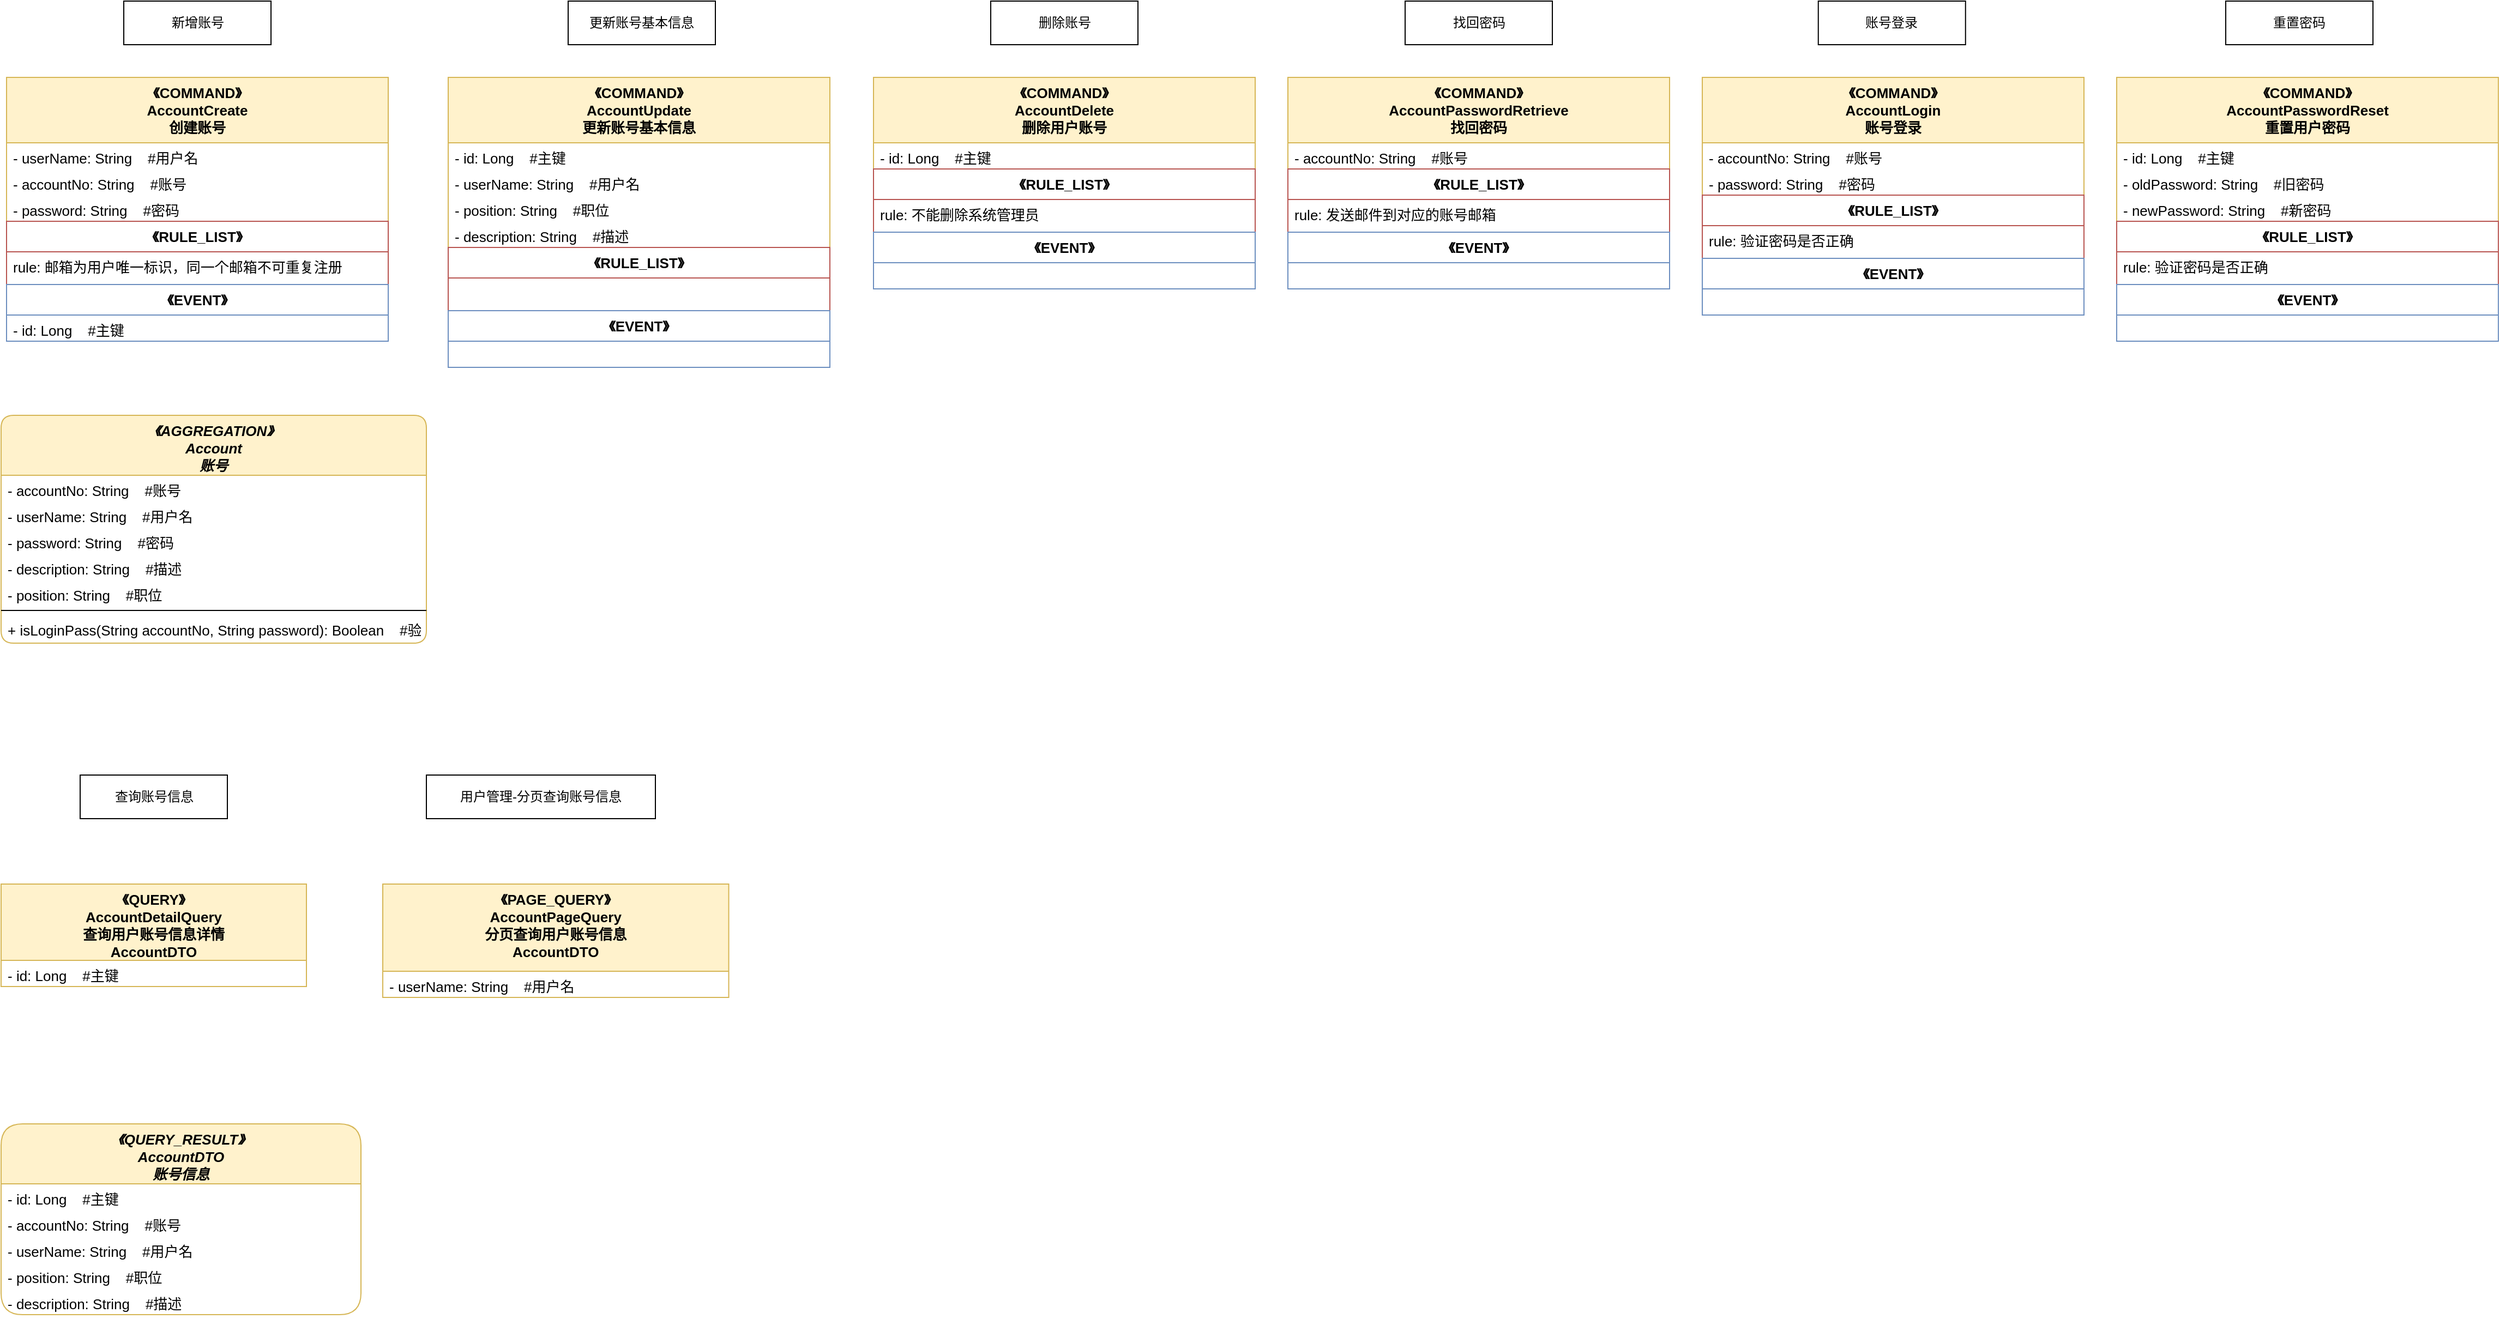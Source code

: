 <mxfile version="20.5.3" type="embed"><diagram id="ycGnjYmzJwle-k11gkEK" name="第 1 页"><mxGraphModel dx="1612" dy="1532" grid="1" gridSize="10" guides="1" tooltips="1" connect="1" arrows="1" fold="1" page="0" pageScale="1" pageWidth="827" pageHeight="1169" background="none" math="0" shadow="0"><root><mxCell id="0"/><mxCell id="1" parent="0"/><object label="%nodeDesc%" placeholders="1" nodeDesc="新增账号" shapeType="NODE" id="66"><mxCell style="rounded=0;whiteSpace=wrap;html=1;shadow=0;glass=0;sketch=0;fillStyle=auto;strokeWidth=1;metaEdit=1;resizable=1;rotatable=0;snapToPoint=0;connectable=1;absoluteArcSize=0;noLabel=0;labelPadding=0;allowArrows=1;recursiveResize=1;expand=1;editable=1;movable=1;deletable=1;fixDash=0;collapsible=0;portConstraintRotation=0;points=[[0,0.5,0,0,0],[1,0.5,0,0,0]];backgroundOutline=0;resizeHeight=1;resizeWidth=1;" vertex="1" parent="1"><mxGeometry x="-677.5" y="-940" width="135" height="40" as="geometry"/></mxCell></object><object label="《%shapeType%》&#10;%className%&#10;%classDesc%" placeholders="1" shapeType="COMMAND" classPackage="create" classDesc="创建账号" className="AccountCreate" cmdType="ADD" id="67"><mxCell style="swimlane;fontStyle=1;align=center;verticalAlign=top;childLayout=stackLayout;horizontal=1;startSize=60;horizontalStack=0;resizeParent=1;resizeParentMax=0;resizeLast=0;collapsible=1;marginBottom=0;fixDash=1;container=1;enumerate=0;treeMoving=1;swimlaneBody=1;fillOpacity=100;strokeOpacity=100;overflow=visible;rounded=0;swimlaneLine=1;sketch=0;shadow=0;arcSize=9;strokeWidth=1;fillStyle=auto;swimlaneFillColor=default;metaEdit=1;labelPadding=0;cloneable=1;separatorColor=none;swimlaneHead=1;noLabel=0;direction=east;portConstraint=none;portConstraintRotation=0;rotation=0;connectable=0;snapToPoint=0;perimeter=rectanglePerimeter;dropTarget=1;expand=1;part=1;backgroundOutline=1;movableLabel=1;autosize=1;fixedWidth=1;resizable=1;resizeWidth=0;resizeHeight=0;rotatable=1;treeFolding=0;pointerEvents=1;moveCells=0;comic=0;enumerateValue=123;allowArrows=0;fontFamily=Helvetica;fontSize=13;fillColor=#fff2cc;strokeColor=#d6b656;" vertex="1" parent="1"><mxGeometry x="-785" y="-870" width="350" height="242" as="geometry"><mxRectangle x="-950" y="80" width="350" height="70" as="alternateBounds"/></mxGeometry></mxCell></object><object label="%fieldModify% %fieldName%: %fieldType%    #%fieldDesc%" placeholders="1" shapeType="FIELD" fieldName="userName" fieldType="String" fieldModify="-" fieldDesc="用户名" id="68"><mxCell style="text;strokeColor=none;fillColor=none;align=left;verticalAlign=top;spacingLeft=4;spacingRight=4;overflow=hidden;rotatable=0;points=[];portConstraint=none;metaEdit=1;cloneable=1;rotation=0;connectable=1;container=0;dropTarget=1;imageAspect=1;absoluteArcSize=0;portConstraintRotation=0;snapToPoint=0;fixDash=0;pointerEvents=0;enumerate=0;resizeHeight=1;resizeWidth=1;autosize=1;part=1;movable=1;rounded=0;fontFamily=Helvetica;fontSize=13;fontColor=default;" vertex="1" parent="67"><mxGeometry y="60" width="350" height="24" as="geometry"/></mxCell></object><object label="%fieldModify% %fieldName%: %fieldType%    #%fieldDesc%" placeholders="1" shapeType="FIELD" fieldName="accountNo" fieldType="String" fieldModify="-" fieldDesc="账号" id="69"><mxCell style="text;strokeColor=none;fillColor=none;align=left;verticalAlign=top;spacingLeft=4;spacingRight=4;overflow=hidden;rotatable=0;points=[];portConstraint=none;metaEdit=1;cloneable=1;rotation=0;connectable=1;container=0;dropTarget=1;imageAspect=1;absoluteArcSize=0;portConstraintRotation=0;snapToPoint=0;fixDash=0;pointerEvents=0;enumerate=0;resizeHeight=1;resizeWidth=1;autosize=1;part=1;movable=1;rounded=0;fontFamily=Helvetica;fontSize=13;fontColor=default;" vertex="1" parent="67"><mxGeometry y="84" width="350" height="24" as="geometry"/></mxCell></object><object label="%fieldModify% %fieldName%: %fieldType%    #%fieldDesc%" placeholders="1" shapeType="FIELD" fieldName="password" fieldType="String" fieldModify="-" fieldDesc="密码" id="70"><mxCell style="text;strokeColor=none;fillColor=none;align=left;verticalAlign=top;spacingLeft=4;spacingRight=4;overflow=hidden;rotatable=0;points=[];portConstraint=none;metaEdit=1;cloneable=1;rotation=0;connectable=1;container=0;dropTarget=1;imageAspect=1;absoluteArcSize=0;portConstraintRotation=0;snapToPoint=0;fixDash=0;pointerEvents=0;enumerate=0;resizeHeight=1;resizeWidth=1;autosize=1;part=1;movable=1;rounded=0;fontFamily=Helvetica;fontSize=13;fontColor=default;" vertex="1" parent="67"><mxGeometry y="108" width="350" height="24" as="geometry"/></mxCell></object><object label="《%shapeType%》" placeholders="1" shapeType="RULE_LIST" id="71"><mxCell style="swimlane;fontStyle=1;align=center;verticalAlign=top;childLayout=stackLayout;horizontal=1;startSize=28;horizontalStack=0;resizeParent=1;resizeParentMax=0;resizeLast=0;collapsible=1;marginBottom=0;fixDash=1;container=1;enumerate=0;treeMoving=1;swimlaneBody=1;fillOpacity=100;strokeOpacity=100;overflow=visible;rounded=0;swimlaneLine=1;sketch=0;shadow=0;arcSize=19;strokeWidth=1;fillStyle=auto;swimlaneFillColor=none;metaEdit=1;labelPadding=0;cloneable=1;separatorColor=none;swimlaneHead=1;noLabel=0;direction=east;portConstraint=none;portConstraintRotation=0;rotation=0;connectable=0;snapToPoint=0;perimeter=rectanglePerimeter;dropTarget=1;expand=1;part=1;backgroundOutline=1;movableLabel=1;autosize=1;fixedWidth=0;resizable=1;resizeWidth=0;resizeHeight=0;rotatable=1;treeFolding=0;pointerEvents=1;moveCells=0;comic=0;enumerateValue=123;allowArrows=0;fontFamily=Helvetica;fontSize=13;glass=0;editable=1;movable=1;deletable=1;fillColor=none;strokeColor=#b85450;gradientColor=none;" vertex="1" parent="67"><mxGeometry y="132" width="350" height="58" as="geometry"><mxRectangle y="256" width="420" height="50" as="alternateBounds"/></mxGeometry></mxCell></object><object label="rule: %ruleDesc%" placeholders="1" shapeType="RULE_ITEM" ruleDesc="邮箱为用户唯一标识，同一个邮箱不可重复注册" id="72"><mxCell style="text;strokeColor=none;fillColor=none;align=left;verticalAlign=top;spacingLeft=4;spacingRight=4;overflow=hidden;rotatable=0;points=[];portConstraint=none;metaEdit=1;cloneable=1;rotation=0;connectable=1;container=0;dropTarget=1;imageAspect=1;absoluteArcSize=0;portConstraintRotation=0;snapToPoint=0;fixDash=0;pointerEvents=0;enumerate=0;resizeHeight=1;resizeWidth=1;autosize=1;part=1;movable=1;rounded=0;fontFamily=Helvetica;fontSize=13;fontColor=default;" vertex="1" parent="71"><mxGeometry y="28" width="350" height="30" as="geometry"/></mxCell></object><object label="《%shapeType%》" placeholders="1" shapeType="EVENT" id="73"><mxCell style="swimlane;fontStyle=1;align=center;verticalAlign=top;childLayout=stackLayout;horizontal=1;startSize=28;horizontalStack=0;resizeParent=1;resizeParentMax=0;resizeLast=0;collapsible=1;marginBottom=0;fixDash=1;container=1;enumerate=0;treeMoving=1;swimlaneBody=1;fillOpacity=100;strokeOpacity=100;overflow=visible;rounded=0;swimlaneLine=1;sketch=0;shadow=0;arcSize=19;strokeWidth=1;fillStyle=auto;swimlaneFillColor=none;metaEdit=1;labelPadding=0;cloneable=1;separatorColor=none;swimlaneHead=1;noLabel=0;direction=east;portConstraint=none;portConstraintRotation=0;rotation=0;connectable=0;snapToPoint=0;perimeter=rectanglePerimeter;dropTarget=1;expand=1;part=1;backgroundOutline=1;movableLabel=1;autosize=1;fixedWidth=0;resizable=1;resizeWidth=0;resizeHeight=0;rotatable=1;treeFolding=0;pointerEvents=1;moveCells=0;comic=0;enumerateValue=123;allowArrows=0;fontFamily=Helvetica;fontSize=13;glass=0;editable=1;movable=1;deletable=1;fillColor=none;strokeColor=#6c8ebf;gradientColor=#7ea6e0;" vertex="1" parent="67"><mxGeometry y="190" width="350" height="52" as="geometry"><mxRectangle y="204" width="420" height="50" as="alternateBounds"/></mxGeometry></mxCell></object><object label="%fieldModify% %fieldName%: %fieldType%    #%fieldDesc%" placeholders="1" shapeType="FIELD" fieldName="id" fieldType="Long" fieldModify="-" fieldDesc="主键" id="74"><mxCell style="text;strokeColor=none;fillColor=none;align=left;verticalAlign=top;spacingLeft=4;spacingRight=4;overflow=hidden;rotatable=0;points=[];portConstraint=none;metaEdit=1;cloneable=1;rotation=0;connectable=1;container=0;dropTarget=1;imageAspect=1;absoluteArcSize=0;portConstraintRotation=0;snapToPoint=0;fixDash=0;pointerEvents=0;enumerate=0;resizeHeight=1;resizeWidth=1;autosize=1;part=1;movable=1;rounded=0;fontFamily=Helvetica;fontSize=13;fontColor=default;" vertex="1" parent="73"><mxGeometry y="28" width="350" height="24" as="geometry"/></mxCell></object><object label="%nodeDesc%" placeholders="1" nodeDesc="账号登录" shapeType="NODE" id="75"><mxCell style="rounded=0;whiteSpace=wrap;html=1;shadow=0;glass=0;sketch=0;fillStyle=auto;strokeWidth=1;metaEdit=1;resizable=1;rotatable=0;snapToPoint=0;connectable=1;absoluteArcSize=0;noLabel=0;labelPadding=0;allowArrows=1;recursiveResize=1;expand=1;editable=1;movable=1;deletable=1;fixDash=0;collapsible=0;portConstraintRotation=0;points=[[0,0.5,0,0,0],[1,0.5,0,0,0]];backgroundOutline=0;resizeHeight=1;resizeWidth=1;" vertex="1" parent="1"><mxGeometry x="876.38" y="-940" width="135" height="40" as="geometry"/></mxCell></object><object label="%nodeDesc%" placeholders="1" nodeDesc="更新账号基本信息" shapeType="NODE" id="76"><mxCell style="rounded=0;whiteSpace=wrap;html=1;shadow=0;glass=0;sketch=0;fillStyle=auto;strokeWidth=1;metaEdit=1;resizable=1;rotatable=0;snapToPoint=0;connectable=1;absoluteArcSize=0;noLabel=0;labelPadding=0;allowArrows=1;recursiveResize=1;expand=1;editable=1;movable=1;deletable=1;fixDash=0;collapsible=0;portConstraintRotation=0;points=[[0,0.5,0,0,0],[1,0.5,0,0,0]];backgroundOutline=0;resizeHeight=1;resizeWidth=1;" vertex="1" parent="1"><mxGeometry x="-270" y="-940" width="135" height="40" as="geometry"/></mxCell></object><object label="《%shapeType%》&#10;%className%&#10;%classDesc%" placeholders="1" shapeType="COMMAND" classPackage="update" classDesc="更新账号基本信息" className="AccountUpdate" cmdType="UPDATE" id="77"><mxCell style="swimlane;fontStyle=1;align=center;verticalAlign=top;childLayout=stackLayout;horizontal=1;startSize=60;horizontalStack=0;resizeParent=1;resizeParentMax=0;resizeLast=0;collapsible=1;marginBottom=0;fixDash=1;container=1;enumerate=0;treeMoving=1;swimlaneBody=1;fillOpacity=100;strokeOpacity=100;overflow=visible;rounded=0;swimlaneLine=1;sketch=0;shadow=0;arcSize=9;strokeWidth=1;fillStyle=auto;swimlaneFillColor=default;metaEdit=1;labelPadding=0;cloneable=1;separatorColor=none;swimlaneHead=1;noLabel=0;direction=east;portConstraint=none;portConstraintRotation=0;rotation=0;connectable=0;snapToPoint=0;perimeter=rectanglePerimeter;dropTarget=1;expand=1;part=1;backgroundOutline=1;movableLabel=1;autosize=1;fixedWidth=1;resizable=1;resizeWidth=0;resizeHeight=0;rotatable=1;treeFolding=0;pointerEvents=1;moveCells=0;comic=0;enumerateValue=123;allowArrows=0;fontFamily=Helvetica;fontSize=13;fillColor=#fff2cc;strokeColor=#d6b656;" vertex="1" parent="1"><mxGeometry x="-380" y="-870" width="350" height="266" as="geometry"><mxRectangle x="-950" y="80" width="350" height="70" as="alternateBounds"/></mxGeometry></mxCell></object><object label="%fieldModify% %fieldName%: %fieldType%    #%fieldDesc%" placeholders="1" shapeType="FIELD" fieldName="id" fieldType="Long" fieldModify="-" fieldDesc="主键" id="78"><mxCell style="text;strokeColor=none;fillColor=none;align=left;verticalAlign=top;spacingLeft=4;spacingRight=4;overflow=hidden;rotatable=0;points=[];portConstraint=none;metaEdit=1;cloneable=1;rotation=0;connectable=1;container=0;dropTarget=1;imageAspect=1;absoluteArcSize=0;portConstraintRotation=0;snapToPoint=0;fixDash=0;pointerEvents=0;enumerate=0;resizeHeight=1;resizeWidth=1;autosize=1;part=1;movable=1;rounded=0;fontFamily=Helvetica;fontSize=13;fontColor=default;" vertex="1" parent="77"><mxGeometry y="60" width="350" height="24" as="geometry"/></mxCell></object><object label="%fieldModify% %fieldName%: %fieldType%    #%fieldDesc%" placeholders="1" shapeType="FIELD" fieldName="userName" fieldType="String" fieldModify="-" fieldDesc="用户名" id="79"><mxCell style="text;strokeColor=none;fillColor=none;align=left;verticalAlign=top;spacingLeft=4;spacingRight=4;overflow=hidden;rotatable=0;points=[];portConstraint=none;metaEdit=1;cloneable=1;rotation=0;connectable=1;container=0;dropTarget=1;imageAspect=1;absoluteArcSize=0;portConstraintRotation=0;snapToPoint=0;fixDash=0;pointerEvents=0;enumerate=0;resizeHeight=1;resizeWidth=1;autosize=1;part=1;movable=1;rounded=0;fontFamily=Helvetica;fontSize=13;fontColor=default;" vertex="1" parent="77"><mxGeometry y="84" width="350" height="24" as="geometry"/></mxCell></object><object label="%fieldModify% %fieldName%: %fieldType%    #%fieldDesc%" placeholders="1" shapeType="FIELD" fieldName="position" fieldType="String" fieldModify="-" fieldDesc="职位" id="80"><mxCell style="text;strokeColor=none;fillColor=none;align=left;verticalAlign=top;spacingLeft=4;spacingRight=4;overflow=hidden;rotatable=0;points=[];portConstraint=none;metaEdit=1;cloneable=1;rotation=0;connectable=1;container=0;dropTarget=1;imageAspect=1;absoluteArcSize=0;portConstraintRotation=0;snapToPoint=0;fixDash=0;pointerEvents=0;enumerate=0;resizeHeight=1;resizeWidth=1;autosize=1;part=1;movable=1;rounded=0;fontFamily=Helvetica;fontSize=13;fontColor=default;" vertex="1" parent="77"><mxGeometry y="108" width="350" height="24" as="geometry"/></mxCell></object><object label="%fieldModify% %fieldName%: %fieldType%    #%fieldDesc%" placeholders="1" shapeType="FIELD" fieldName="description" fieldType="String" fieldModify="-" fieldDesc="描述" id="81"><mxCell style="text;strokeColor=none;fillColor=none;align=left;verticalAlign=top;spacingLeft=4;spacingRight=4;overflow=hidden;rotatable=0;points=[];portConstraint=none;metaEdit=1;cloneable=1;rotation=0;connectable=1;container=0;dropTarget=1;imageAspect=1;absoluteArcSize=0;portConstraintRotation=0;snapToPoint=0;fixDash=0;pointerEvents=0;enumerate=0;resizeHeight=1;resizeWidth=1;autosize=1;part=1;movable=1;rounded=0;fontFamily=Helvetica;fontSize=13;fontColor=default;" vertex="1" parent="77"><mxGeometry y="132" width="350" height="24" as="geometry"/></mxCell></object><object label="《%shapeType%》" placeholders="1" shapeType="RULE_LIST" id="82"><mxCell style="swimlane;fontStyle=1;align=center;verticalAlign=top;childLayout=stackLayout;horizontal=1;startSize=28;horizontalStack=0;resizeParent=1;resizeParentMax=0;resizeLast=0;collapsible=1;marginBottom=0;fixDash=1;container=1;enumerate=0;treeMoving=1;swimlaneBody=1;fillOpacity=100;strokeOpacity=100;overflow=visible;rounded=0;swimlaneLine=1;sketch=0;shadow=0;arcSize=19;strokeWidth=1;fillStyle=auto;swimlaneFillColor=none;metaEdit=1;labelPadding=0;cloneable=1;separatorColor=none;swimlaneHead=1;noLabel=0;direction=east;portConstraint=none;portConstraintRotation=0;rotation=0;connectable=0;snapToPoint=0;perimeter=rectanglePerimeter;dropTarget=1;expand=1;part=1;backgroundOutline=1;movableLabel=1;autosize=1;fixedWidth=0;resizable=1;resizeWidth=0;resizeHeight=0;rotatable=1;treeFolding=0;pointerEvents=1;moveCells=0;comic=0;enumerateValue=123;allowArrows=0;fontFamily=Helvetica;fontSize=13;glass=0;editable=1;movable=1;deletable=1;fillColor=none;strokeColor=#b85450;gradientColor=none;" vertex="1" parent="77"><mxGeometry y="156" width="350" height="58" as="geometry"><mxRectangle y="256" width="420" height="50" as="alternateBounds"/></mxGeometry></mxCell></object><object label="《%shapeType%》" placeholders="1" shapeType="EVENT" id="83"><mxCell style="swimlane;fontStyle=1;align=center;verticalAlign=top;childLayout=stackLayout;horizontal=1;startSize=28;horizontalStack=0;resizeParent=1;resizeParentMax=0;resizeLast=0;collapsible=1;marginBottom=0;fixDash=1;container=1;enumerate=0;treeMoving=1;swimlaneBody=1;fillOpacity=100;strokeOpacity=100;overflow=visible;rounded=0;swimlaneLine=1;sketch=0;shadow=0;arcSize=19;strokeWidth=1;fillStyle=auto;swimlaneFillColor=none;metaEdit=1;labelPadding=0;cloneable=1;separatorColor=none;swimlaneHead=1;noLabel=0;direction=east;portConstraint=none;portConstraintRotation=0;rotation=0;connectable=0;snapToPoint=0;perimeter=rectanglePerimeter;dropTarget=1;expand=1;part=1;backgroundOutline=1;movableLabel=1;autosize=1;fixedWidth=0;resizable=1;resizeWidth=0;resizeHeight=0;rotatable=1;treeFolding=0;pointerEvents=1;moveCells=0;comic=0;enumerateValue=123;allowArrows=0;fontFamily=Helvetica;fontSize=13;glass=0;editable=1;movable=1;deletable=1;fillColor=none;strokeColor=#6c8ebf;gradientColor=#7ea6e0;" vertex="1" parent="77"><mxGeometry y="214" width="350" height="52" as="geometry"><mxRectangle y="204" width="420" height="50" as="alternateBounds"/></mxGeometry></mxCell></object><object label="%nodeDesc%" placeholders="1" nodeDesc="重置密码" shapeType="NODE" id="84"><mxCell style="rounded=0;whiteSpace=wrap;html=1;shadow=0;glass=0;sketch=0;fillStyle=auto;strokeWidth=1;metaEdit=1;resizable=1;rotatable=0;snapToPoint=0;connectable=1;absoluteArcSize=0;noLabel=0;labelPadding=0;allowArrows=1;recursiveResize=1;expand=1;editable=1;movable=1;deletable=1;fixDash=0;collapsible=0;portConstraintRotation=0;points=[[0,0.5,0,0,0],[1,0.5,0,0,0]];backgroundOutline=0;resizeHeight=1;resizeWidth=1;" vertex="1" parent="1"><mxGeometry x="1250" y="-940" width="135" height="40" as="geometry"/></mxCell></object><object label="%nodeDesc%" placeholders="1" nodeDesc="用户管理-分页查询账号信息" shapeType="NODE" id="85"><mxCell style="rounded=0;whiteSpace=wrap;html=1;shadow=0;glass=0;sketch=0;fillStyle=auto;strokeWidth=1;metaEdit=1;resizable=1;rotatable=0;snapToPoint=0;connectable=1;absoluteArcSize=0;noLabel=0;labelPadding=0;allowArrows=1;recursiveResize=1;expand=1;editable=1;movable=1;deletable=1;fixDash=0;collapsible=0;portConstraintRotation=0;points=[[0,0.5,0,0,0],[1,0.5,0,0,0]];backgroundOutline=0;resizeHeight=1;resizeWidth=1;" vertex="1" parent="1"><mxGeometry x="-400" y="-230" width="210" height="40" as="geometry"/></mxCell></object><object label="《%shapeType%》&#10;%className%&#10;%classDesc%&#10;%queryResultType%" placeholders="1" shapeType="PAGE_QUERY" className="AccountPageQuery" classDesc="分页查询用户账号信息" queryResultType="AccountDTO" id="86"><mxCell style="swimlane;fontStyle=1;align=center;verticalAlign=top;childLayout=stackLayout;horizontal=1;startSize=80;horizontalStack=0;resizeParent=1;resizeParentMax=0;resizeLast=0;collapsible=1;marginBottom=0;fixDash=1;container=1;enumerate=0;treeMoving=1;swimlaneBody=1;fillOpacity=100;strokeOpacity=100;overflow=visible;rounded=0;swimlaneLine=1;sketch=0;shadow=0;arcSize=3;strokeWidth=1;fillStyle=auto;swimlaneFillColor=none;metaEdit=1;labelPadding=0;cloneable=1;separatorColor=none;swimlaneHead=1;noLabel=0;direction=east;portConstraint=none;portConstraintRotation=0;rotation=0;connectable=1;snapToPoint=0;perimeter=rectanglePerimeter;dropTarget=1;expand=1;part=1;backgroundOutline=1;movableLabel=1;autosize=1;fixedWidth=0;resizable=1;resizeWidth=0;resizeHeight=0;rotatable=1;treeFolding=0;pointerEvents=1;moveCells=0;comic=0;enumerateValue=123;allowArrows=0;fontFamily=Helvetica;fontSize=13;fillColor=#fff2cc;strokeColor=#d6b656;" vertex="1" parent="1"><mxGeometry x="-440" y="-130" width="317.25" height="104" as="geometry"><mxRectangle y="28" width="250" height="50" as="alternateBounds"/></mxGeometry></mxCell></object><object label="%fieldModify% %fieldName%: %fieldType%    #%fieldDesc%" placeholders="1" shapeType="FIELD" fieldName="userName" fieldType="String" fieldModify="-" fieldDesc="用户名" id="87"><mxCell style="text;strokeColor=none;fillColor=none;align=left;verticalAlign=top;spacingLeft=4;spacingRight=4;overflow=hidden;rotatable=0;points=[];portConstraint=none;metaEdit=1;cloneable=1;rotation=0;connectable=1;container=0;dropTarget=1;imageAspect=1;absoluteArcSize=0;portConstraintRotation=0;snapToPoint=0;fixDash=0;pointerEvents=0;enumerate=0;resizeHeight=1;resizeWidth=1;autosize=1;part=1;movable=1;rounded=0;fontFamily=Helvetica;fontSize=13;fontColor=default;" vertex="1" parent="86"><mxGeometry y="80" width="317.25" height="24" as="geometry"/></mxCell></object><object label="%nodeDesc%" placeholders="1" nodeDesc="删除账号" shapeType="NODE" id="88"><mxCell style="rounded=0;whiteSpace=wrap;html=1;shadow=0;glass=0;sketch=0;fillStyle=auto;strokeWidth=1;metaEdit=1;resizable=1;rotatable=0;snapToPoint=0;connectable=1;absoluteArcSize=0;noLabel=0;labelPadding=0;allowArrows=1;recursiveResize=1;expand=1;editable=1;movable=1;deletable=1;fixDash=0;collapsible=0;portConstraintRotation=0;points=[[0,0.5,0,0,0],[1,0.5,0,0,0]];backgroundOutline=0;resizeHeight=1;resizeWidth=1;" vertex="1" parent="1"><mxGeometry x="117.5" y="-940" width="135" height="40" as="geometry"/></mxCell></object><object label="《%shapeType%》&#10;%className%&#10;%classDesc%" placeholders="1" shapeType="COMMAND" classPackage="delete" classDesc="删除用户账号" className="AccountDelete" cmdType="DELETE" id="89"><mxCell style="swimlane;fontStyle=1;align=center;verticalAlign=top;childLayout=stackLayout;horizontal=1;startSize=60;horizontalStack=0;resizeParent=1;resizeParentMax=0;resizeLast=0;collapsible=1;marginBottom=0;fixDash=1;container=1;enumerate=0;treeMoving=1;swimlaneBody=1;fillOpacity=100;strokeOpacity=100;overflow=visible;rounded=0;swimlaneLine=1;sketch=0;shadow=0;arcSize=9;strokeWidth=1;fillStyle=auto;swimlaneFillColor=default;metaEdit=1;labelPadding=0;cloneable=1;separatorColor=none;swimlaneHead=1;noLabel=0;direction=east;portConstraint=none;portConstraintRotation=0;rotation=0;connectable=0;snapToPoint=0;perimeter=rectanglePerimeter;dropTarget=1;expand=1;part=1;backgroundOutline=1;movableLabel=1;autosize=1;fixedWidth=1;resizable=1;resizeWidth=0;resizeHeight=0;rotatable=1;treeFolding=0;pointerEvents=1;moveCells=0;comic=0;enumerateValue=123;allowArrows=0;fontFamily=Helvetica;fontSize=13;fillColor=#fff2cc;strokeColor=#d6b656;" vertex="1" parent="1"><mxGeometry x="10" y="-870" width="350" height="194" as="geometry"><mxRectangle x="-950" y="80" width="350" height="70" as="alternateBounds"/></mxGeometry></mxCell></object><object label="%fieldModify% %fieldName%: %fieldType%    #%fieldDesc%" placeholders="1" shapeType="FIELD" fieldName="id" fieldType="Long" fieldModify="-" fieldDesc="主键" id="90"><mxCell style="text;strokeColor=none;fillColor=none;align=left;verticalAlign=top;spacingLeft=4;spacingRight=4;overflow=hidden;rotatable=0;points=[];portConstraint=none;metaEdit=1;cloneable=1;rotation=0;connectable=1;container=0;dropTarget=1;imageAspect=1;absoluteArcSize=0;portConstraintRotation=0;snapToPoint=0;fixDash=0;pointerEvents=0;enumerate=0;resizeHeight=1;resizeWidth=1;autosize=1;part=1;movable=1;rounded=0;fontFamily=Helvetica;fontSize=13;fontColor=default;" vertex="1" parent="89"><mxGeometry y="60" width="350" height="24" as="geometry"/></mxCell></object><object label="《%shapeType%》" placeholders="1" shapeType="RULE_LIST" id="91"><mxCell style="swimlane;fontStyle=1;align=center;verticalAlign=top;childLayout=stackLayout;horizontal=1;startSize=28;horizontalStack=0;resizeParent=1;resizeParentMax=0;resizeLast=0;collapsible=1;marginBottom=0;fixDash=1;container=1;enumerate=0;treeMoving=1;swimlaneBody=1;fillOpacity=100;strokeOpacity=100;overflow=visible;rounded=0;swimlaneLine=1;sketch=0;shadow=0;arcSize=19;strokeWidth=1;fillStyle=auto;swimlaneFillColor=none;metaEdit=1;labelPadding=0;cloneable=1;separatorColor=none;swimlaneHead=1;noLabel=0;direction=east;portConstraint=none;portConstraintRotation=0;rotation=0;connectable=0;snapToPoint=0;perimeter=rectanglePerimeter;dropTarget=1;expand=1;part=1;backgroundOutline=1;movableLabel=1;autosize=1;fixedWidth=0;resizable=1;resizeWidth=0;resizeHeight=0;rotatable=1;treeFolding=0;pointerEvents=1;moveCells=0;comic=0;enumerateValue=123;allowArrows=0;fontFamily=Helvetica;fontSize=13;glass=0;editable=1;movable=1;deletable=1;fillColor=none;strokeColor=#b85450;gradientColor=none;" vertex="1" parent="89"><mxGeometry y="84" width="350" height="58" as="geometry"><mxRectangle y="256" width="420" height="50" as="alternateBounds"/></mxGeometry></mxCell></object><object label="rule: %ruleDesc%" placeholders="1" shapeType="RULE_ITEM" ruleDesc="不能删除系统管理员" id="92"><mxCell style="text;strokeColor=none;fillColor=none;align=left;verticalAlign=top;spacingLeft=4;spacingRight=4;overflow=hidden;rotatable=0;points=[];portConstraint=none;metaEdit=1;cloneable=1;rotation=0;connectable=1;container=0;dropTarget=1;imageAspect=1;absoluteArcSize=0;portConstraintRotation=0;snapToPoint=0;fixDash=0;pointerEvents=0;enumerate=0;resizeHeight=1;resizeWidth=1;autosize=1;part=1;movable=1;rounded=0;fontFamily=Helvetica;fontSize=13;fontColor=default;" vertex="1" parent="91"><mxGeometry y="28" width="350" height="30" as="geometry"/></mxCell></object><object label="《%shapeType%》" placeholders="1" shapeType="EVENT" id="93"><mxCell style="swimlane;fontStyle=1;align=center;verticalAlign=top;childLayout=stackLayout;horizontal=1;startSize=28;horizontalStack=0;resizeParent=1;resizeParentMax=0;resizeLast=0;collapsible=1;marginBottom=0;fixDash=1;container=1;enumerate=0;treeMoving=1;swimlaneBody=1;fillOpacity=100;strokeOpacity=100;overflow=visible;rounded=0;swimlaneLine=1;sketch=0;shadow=0;arcSize=19;strokeWidth=1;fillStyle=auto;swimlaneFillColor=none;metaEdit=1;labelPadding=0;cloneable=1;separatorColor=none;swimlaneHead=1;noLabel=0;direction=east;portConstraint=none;portConstraintRotation=0;rotation=0;connectable=0;snapToPoint=0;perimeter=rectanglePerimeter;dropTarget=1;expand=1;part=1;backgroundOutline=1;movableLabel=1;autosize=1;fixedWidth=0;resizable=1;resizeWidth=0;resizeHeight=0;rotatable=1;treeFolding=0;pointerEvents=1;moveCells=0;comic=0;enumerateValue=123;allowArrows=0;fontFamily=Helvetica;fontSize=13;glass=0;editable=1;movable=1;deletable=1;fillColor=none;strokeColor=#6c8ebf;gradientColor=#7ea6e0;" vertex="1" parent="89"><mxGeometry y="142" width="350" height="52" as="geometry"><mxRectangle y="204" width="420" height="50" as="alternateBounds"/></mxGeometry></mxCell></object><object label="《%shapeType%》&#10;%className%&#10;%classDesc%" placeholders="1" shapeType="AGGREGATION" className="Account" classDesc="账号" id="94"><mxCell style="swimlane;fontStyle=3;align=center;verticalAlign=top;childLayout=stackLayout;horizontal=1;startSize=55;horizontalStack=0;resizeParent=1;resizeParentMax=0;resizeLast=0;collapsible=1;marginBottom=0;fixDash=1;container=1;enumerate=0;treeMoving=1;swimlaneBody=1;fillOpacity=100;strokeOpacity=100;overflow=visible;rounded=1;swimlaneLine=1;sketch=0;shadow=0;arcSize=7;fillColor=#fff2cc;strokeColor=#d6b656;strokeWidth=1;fillStyle=auto;swimlaneFillColor=default;metaEdit=1;labelPadding=0;cloneable=1;separatorColor=none;swimlaneHead=1;noLabel=0;direction=east;portConstraint=none;portConstraintRotation=0;rotation=0;connectable=1;snapToPoint=0;perimeter=rectanglePerimeter;dropTarget=1;expand=1;part=1;backgroundOutline=1;movableLabel=1;autosize=1;fixedWidth=0;resizable=1;resizeWidth=0;resizeHeight=0;rotatable=1;treeFolding=0;pointerEvents=1;moveCells=0;comic=0;enumerateValue=123;allowArrows=0;glass=0;fontFamily=Helvetica;fontSize=13;fontColor=default;" vertex="1" parent="1"><mxGeometry x="-790" y="-560" width="390" height="209" as="geometry"><mxRectangle x="70" y="410" width="250" height="50" as="alternateBounds"/></mxGeometry></mxCell></object><object label="%fieldModify% %fieldName%: %fieldType%    #%fieldDesc%" placeholders="1" shapeType="FIELD" fieldName="accountNo" fieldType="String" fieldModify="-" fieldDesc="账号" id="95"><mxCell style="text;strokeColor=none;fillColor=none;align=left;verticalAlign=top;spacingLeft=4;spacingRight=4;overflow=hidden;rotatable=0;points=[];portConstraint=none;metaEdit=1;cloneable=1;rotation=0;connectable=1;container=0;dropTarget=1;imageAspect=1;absoluteArcSize=0;portConstraintRotation=0;snapToPoint=0;fixDash=0;pointerEvents=0;enumerate=0;resizeHeight=1;resizeWidth=1;autosize=1;part=1;movable=1;rounded=0;fontFamily=Helvetica;fontSize=13;fontColor=default;" vertex="1" parent="94"><mxGeometry y="55" width="390" height="24" as="geometry"/></mxCell></object><object label="%fieldModify% %fieldName%: %fieldType%    #%fieldDesc%" placeholders="1" shapeType="FIELD" fieldName="userName" fieldType="String" fieldModify="-" fieldDesc="用户名" id="96"><mxCell style="text;strokeColor=none;fillColor=none;align=left;verticalAlign=top;spacingLeft=4;spacingRight=4;overflow=hidden;rotatable=0;points=[];portConstraint=none;metaEdit=1;cloneable=1;rotation=0;connectable=1;container=0;dropTarget=1;imageAspect=1;absoluteArcSize=0;portConstraintRotation=0;snapToPoint=0;fixDash=0;pointerEvents=0;enumerate=0;resizeHeight=1;resizeWidth=1;autosize=1;part=1;movable=1;rounded=0;fontFamily=Helvetica;fontSize=13;fontColor=default;" vertex="1" parent="94"><mxGeometry y="79" width="390" height="24" as="geometry"/></mxCell></object><object label="%fieldModify% %fieldName%: %fieldType%    #%fieldDesc%" placeholders="1" shapeType="FIELD" fieldName="password" fieldType="String" fieldModify="-" fieldDesc="密码" id="97"><mxCell style="text;strokeColor=none;fillColor=none;align=left;verticalAlign=top;spacingLeft=4;spacingRight=4;overflow=hidden;rotatable=0;points=[];portConstraint=none;metaEdit=1;cloneable=1;rotation=0;connectable=1;container=0;dropTarget=1;imageAspect=1;absoluteArcSize=0;portConstraintRotation=0;snapToPoint=0;fixDash=0;pointerEvents=0;enumerate=0;resizeHeight=1;resizeWidth=1;autosize=1;part=1;movable=1;rounded=0;fontFamily=Helvetica;fontSize=13;fontColor=default;" vertex="1" parent="94"><mxGeometry y="103" width="390" height="24" as="geometry"/></mxCell></object><object label="%fieldModify% %fieldName%: %fieldType%    #%fieldDesc%" placeholders="1" shapeType="FIELD" fieldName="description" fieldType="String" fieldModify="-" fieldDesc="描述" id="98"><mxCell style="text;strokeColor=none;fillColor=none;align=left;verticalAlign=top;spacingLeft=4;spacingRight=4;overflow=hidden;rotatable=0;points=[];portConstraint=none;metaEdit=1;cloneable=1;rotation=0;connectable=1;container=0;dropTarget=1;imageAspect=1;absoluteArcSize=0;portConstraintRotation=0;snapToPoint=0;fixDash=0;pointerEvents=0;enumerate=0;resizeHeight=1;resizeWidth=1;autosize=1;part=1;movable=1;rounded=0;fontFamily=Helvetica;fontSize=13;fontColor=default;" vertex="1" parent="94"><mxGeometry y="127" width="390" height="24" as="geometry"/></mxCell></object><object label="%fieldModify% %fieldName%: %fieldType%    #%fieldDesc%" placeholders="1" shapeType="FIELD" fieldName="position" fieldType="String" fieldModify="-" fieldDesc="职位" id="99"><mxCell style="text;strokeColor=none;fillColor=none;align=left;verticalAlign=top;spacingLeft=4;spacingRight=4;overflow=hidden;rotatable=0;points=[];portConstraint=none;metaEdit=1;cloneable=1;rotation=0;connectable=1;container=0;dropTarget=1;imageAspect=1;absoluteArcSize=0;portConstraintRotation=0;snapToPoint=0;fixDash=0;pointerEvents=0;enumerate=0;resizeHeight=1;resizeWidth=1;autosize=1;part=1;movable=1;rounded=0;fontFamily=Helvetica;fontSize=13;fontColor=default;" vertex="1" parent="94"><mxGeometry y="151" width="390" height="24" as="geometry"/></mxCell></object><mxCell id="100" value="" style="line;strokeWidth=1;fillColor=none;align=left;verticalAlign=middle;spacingTop=-1;spacingLeft=3;spacingRight=3;rotatable=0;labelPosition=right;points=[];portConstraint=eastwest;cloneable=1;rounded=0;part=1;fontFamily=Helvetica;fontSize=13;fontColor=default;" vertex="1" parent="94"><mxGeometry y="175" width="390" height="8" as="geometry"/></mxCell><object label="%methodModify% %methodName%(%methodAttr%): %methodReturn%    #%methodDesc%" shapeType="METHOD" placeholders="1" methodReturn="Boolean" methodName="isLoginPass" methodModify="+" methodDesc="验证密码是否正确" methodAttr="String accountNo, String password" id="101"><mxCell style="text;strokeColor=none;fillColor=none;align=left;verticalAlign=top;spacingLeft=4;spacingRight=4;overflow=hidden;rotatable=0;points=[[0,0.5],[1,0.5]];portConstraint=eastwest;metaEdit=1;cloneable=1;rounded=0;part=1;fontFamily=Helvetica;fontSize=13;fontColor=default;" vertex="1" parent="94"><mxGeometry y="183" width="390" height="26" as="geometry"/></mxCell></object><object label="《%shapeType%》&#10;%className%&#10;%classDesc%" placeholders="1" shapeType="QUERY_RESULT" className="AccountDTO" classDesc="账号信息" id="102"><mxCell style="swimlane;fontStyle=3;align=center;verticalAlign=top;childLayout=stackLayout;horizontal=1;startSize=55;horizontalStack=0;resizeParent=1;resizeParentMax=0;resizeLast=0;collapsible=1;marginBottom=0;fixDash=1;container=1;enumerate=0;treeMoving=1;swimlaneBody=1;fillOpacity=100;strokeOpacity=100;overflow=visible;rounded=1;swimlaneLine=1;sketch=0;shadow=0;arcSize=12;strokeWidth=1;fillStyle=auto;swimlaneFillColor=none;metaEdit=1;labelPadding=0;cloneable=1;separatorColor=none;swimlaneHead=1;noLabel=0;direction=east;portConstraint=none;portConstraintRotation=0;rotation=0;connectable=1;snapToPoint=0;perimeter=rectanglePerimeter;dropTarget=1;expand=1;part=1;backgroundOutline=1;movableLabel=1;autosize=1;fixedWidth=0;resizable=1;resizeWidth=0;resizeHeight=0;rotatable=1;treeFolding=0;pointerEvents=1;moveCells=0;comic=0;enumerateValue=123;allowArrows=0;glass=0;fontFamily=Helvetica;fontSize=13;fillColor=#fff2cc;strokeColor=#d6b656;" vertex="1" parent="1"><mxGeometry x="-790" y="90" width="330" height="175" as="geometry"><mxRectangle x="70" y="410" width="250" height="50" as="alternateBounds"/></mxGeometry></mxCell></object><object label="%fieldModify% %fieldName%: %fieldType%    #%fieldDesc%" placeholders="1" shapeType="FIELD" fieldName="id" fieldType="Long" fieldModify="-" fieldDesc="主键" id="103"><mxCell style="text;strokeColor=none;fillColor=none;align=left;verticalAlign=top;spacingLeft=4;spacingRight=4;overflow=hidden;rotatable=0;points=[];portConstraint=none;metaEdit=1;cloneable=1;rotation=0;connectable=1;container=0;dropTarget=1;imageAspect=1;absoluteArcSize=0;portConstraintRotation=0;snapToPoint=0;fixDash=0;pointerEvents=0;enumerate=0;resizeHeight=1;resizeWidth=1;autosize=1;part=1;movable=1;rounded=0;fontFamily=Helvetica;fontSize=13;fontColor=default;" vertex="1" parent="102"><mxGeometry y="55" width="330" height="24" as="geometry"/></mxCell></object><object label="%fieldModify% %fieldName%: %fieldType%    #%fieldDesc%" placeholders="1" shapeType="FIELD" fieldName="accountNo" fieldType="String" fieldModify="-" fieldDesc="账号" id="104"><mxCell style="text;strokeColor=none;fillColor=none;align=left;verticalAlign=top;spacingLeft=4;spacingRight=4;overflow=hidden;rotatable=0;points=[];portConstraint=none;metaEdit=1;cloneable=1;rotation=0;connectable=1;container=0;dropTarget=1;imageAspect=1;absoluteArcSize=0;portConstraintRotation=0;snapToPoint=0;fixDash=0;pointerEvents=0;enumerate=0;resizeHeight=1;resizeWidth=1;autosize=1;part=1;movable=1;rounded=0;fontFamily=Helvetica;fontSize=13;fontColor=default;" vertex="1" parent="102"><mxGeometry y="79" width="330" height="24" as="geometry"/></mxCell></object><object label="%fieldModify% %fieldName%: %fieldType%    #%fieldDesc%" placeholders="1" shapeType="FIELD" fieldName="userName" fieldType="String" fieldModify="-" fieldDesc="用户名" id="105"><mxCell style="text;strokeColor=none;fillColor=none;align=left;verticalAlign=top;spacingLeft=4;spacingRight=4;overflow=hidden;rotatable=0;points=[];portConstraint=none;metaEdit=1;cloneable=1;rotation=0;connectable=1;container=0;dropTarget=1;imageAspect=1;absoluteArcSize=0;portConstraintRotation=0;snapToPoint=0;fixDash=0;pointerEvents=0;enumerate=0;resizeHeight=1;resizeWidth=1;autosize=1;part=1;movable=1;rounded=0;fontFamily=Helvetica;fontSize=13;fontColor=default;" vertex="1" parent="102"><mxGeometry y="103" width="330" height="24" as="geometry"/></mxCell></object><object label="%fieldModify% %fieldName%: %fieldType%    #%fieldDesc%" placeholders="1" shapeType="FIELD" fieldName="position" fieldType="String" fieldModify="-" fieldDesc="职位" id="106"><mxCell style="text;strokeColor=none;fillColor=none;align=left;verticalAlign=top;spacingLeft=4;spacingRight=4;overflow=hidden;rotatable=0;points=[];portConstraint=none;metaEdit=1;cloneable=1;rotation=0;connectable=1;container=0;dropTarget=1;imageAspect=1;absoluteArcSize=0;portConstraintRotation=0;snapToPoint=0;fixDash=0;pointerEvents=0;enumerate=0;resizeHeight=1;resizeWidth=1;autosize=1;part=1;movable=1;rounded=0;fontFamily=Helvetica;fontSize=13;fontColor=default;" vertex="1" parent="102"><mxGeometry y="127" width="330" height="24" as="geometry"/></mxCell></object><object label="%fieldModify% %fieldName%: %fieldType%    #%fieldDesc%" placeholders="1" shapeType="FIELD" fieldName="description" fieldType="String" fieldModify="-" fieldDesc="描述" id="107"><mxCell style="text;strokeColor=none;fillColor=none;align=left;verticalAlign=top;spacingLeft=4;spacingRight=4;overflow=hidden;rotatable=0;points=[];portConstraint=none;metaEdit=1;cloneable=1;rotation=0;connectable=1;container=0;dropTarget=1;imageAspect=1;absoluteArcSize=0;portConstraintRotation=0;snapToPoint=0;fixDash=0;pointerEvents=0;enumerate=0;resizeHeight=1;resizeWidth=1;autosize=1;part=1;movable=1;rounded=0;fontFamily=Helvetica;fontSize=13;fontColor=default;" vertex="1" parent="102"><mxGeometry y="151" width="330" height="24" as="geometry"/></mxCell></object><object label="《%shapeType%》&#10;%className%&#10;%classDesc%" placeholders="1" shapeType="COMMAND" classPackage="login" classDesc="账号登录" className="AccountLogin" cmdType="" id="108"><mxCell style="swimlane;fontStyle=1;align=center;verticalAlign=top;childLayout=stackLayout;horizontal=1;startSize=60;horizontalStack=0;resizeParent=1;resizeParentMax=0;resizeLast=0;collapsible=1;marginBottom=0;fixDash=1;container=1;enumerate=0;treeMoving=1;swimlaneBody=1;fillOpacity=100;strokeOpacity=100;overflow=visible;rounded=0;swimlaneLine=1;sketch=0;shadow=0;arcSize=9;strokeWidth=1;fillStyle=auto;swimlaneFillColor=default;metaEdit=1;labelPadding=0;cloneable=1;separatorColor=none;swimlaneHead=1;noLabel=0;direction=east;portConstraint=none;portConstraintRotation=0;rotation=0;connectable=0;snapToPoint=0;perimeter=rectanglePerimeter;dropTarget=1;expand=1;part=1;backgroundOutline=1;movableLabel=1;autosize=1;fixedWidth=1;resizable=1;resizeWidth=0;resizeHeight=0;rotatable=1;treeFolding=0;pointerEvents=1;moveCells=0;comic=0;enumerateValue=123;allowArrows=0;fontFamily=Helvetica;fontSize=13;fillColor=#fff2cc;strokeColor=#d6b656;" vertex="1" parent="1"><mxGeometry x="770" y="-870" width="350" height="218" as="geometry"><mxRectangle x="-950" y="80" width="350" height="70" as="alternateBounds"/></mxGeometry></mxCell></object><object label="%fieldModify% %fieldName%: %fieldType%    #%fieldDesc%" placeholders="1" shapeType="FIELD" fieldName="accountNo" fieldType="String" fieldModify="-" fieldDesc="账号" id="109"><mxCell style="text;strokeColor=none;fillColor=none;align=left;verticalAlign=top;spacingLeft=4;spacingRight=4;overflow=hidden;rotatable=0;points=[];portConstraint=none;metaEdit=1;cloneable=1;rotation=0;connectable=1;container=0;dropTarget=1;imageAspect=1;absoluteArcSize=0;portConstraintRotation=0;snapToPoint=0;fixDash=0;pointerEvents=0;enumerate=0;resizeHeight=1;resizeWidth=1;autosize=1;part=1;movable=1;rounded=0;fontFamily=Helvetica;fontSize=13;fontColor=default;" vertex="1" parent="108"><mxGeometry y="60" width="350" height="24" as="geometry"/></mxCell></object><object label="%fieldModify% %fieldName%: %fieldType%    #%fieldDesc%" placeholders="1" shapeType="FIELD" fieldName="password" fieldType="String" fieldModify="-" fieldDesc="密码" id="110"><mxCell style="text;strokeColor=none;fillColor=none;align=left;verticalAlign=top;spacingLeft=4;spacingRight=4;overflow=hidden;rotatable=0;points=[];portConstraint=none;metaEdit=1;cloneable=1;rotation=0;connectable=1;container=0;dropTarget=1;imageAspect=1;absoluteArcSize=0;portConstraintRotation=0;snapToPoint=0;fixDash=0;pointerEvents=0;enumerate=0;resizeHeight=1;resizeWidth=1;autosize=1;part=1;movable=1;rounded=0;fontFamily=Helvetica;fontSize=13;fontColor=default;" vertex="1" parent="108"><mxGeometry y="84" width="350" height="24" as="geometry"/></mxCell></object><object label="《%shapeType%》" placeholders="1" shapeType="RULE_LIST" id="111"><mxCell style="swimlane;fontStyle=1;align=center;verticalAlign=top;childLayout=stackLayout;horizontal=1;startSize=28;horizontalStack=0;resizeParent=1;resizeParentMax=0;resizeLast=0;collapsible=1;marginBottom=0;fixDash=1;container=1;enumerate=0;treeMoving=1;swimlaneBody=1;fillOpacity=100;strokeOpacity=100;overflow=visible;rounded=0;swimlaneLine=1;sketch=0;shadow=0;arcSize=19;strokeWidth=1;fillStyle=auto;swimlaneFillColor=none;metaEdit=1;labelPadding=0;cloneable=1;separatorColor=none;swimlaneHead=1;noLabel=0;direction=east;portConstraint=none;portConstraintRotation=0;rotation=0;connectable=0;snapToPoint=0;perimeter=rectanglePerimeter;dropTarget=1;expand=1;part=1;backgroundOutline=1;movableLabel=1;autosize=1;fixedWidth=0;resizable=1;resizeWidth=0;resizeHeight=0;rotatable=1;treeFolding=0;pointerEvents=1;moveCells=0;comic=0;enumerateValue=123;allowArrows=0;fontFamily=Helvetica;fontSize=13;glass=0;editable=1;movable=1;deletable=1;fillColor=none;strokeColor=#b85450;gradientColor=none;" vertex="1" parent="108"><mxGeometry y="108" width="350" height="58" as="geometry"><mxRectangle y="256" width="420" height="50" as="alternateBounds"/></mxGeometry></mxCell></object><object label="rule: %ruleDesc%" placeholders="1" shapeType="RULE_ITEM" ruleDesc="验证密码是否正确" id="112"><mxCell style="text;strokeColor=none;fillColor=none;align=left;verticalAlign=top;spacingLeft=4;spacingRight=4;overflow=hidden;rotatable=0;points=[];portConstraint=none;metaEdit=1;cloneable=1;rotation=0;connectable=1;container=0;dropTarget=1;imageAspect=1;absoluteArcSize=0;portConstraintRotation=0;snapToPoint=0;fixDash=0;pointerEvents=0;enumerate=0;resizeHeight=1;resizeWidth=1;autosize=1;part=1;movable=1;rounded=0;fontFamily=Helvetica;fontSize=13;fontColor=default;" vertex="1" parent="111"><mxGeometry y="28" width="350" height="30" as="geometry"/></mxCell></object><object label="《%shapeType%》" placeholders="1" shapeType="EVENT" id="113"><mxCell style="swimlane;fontStyle=1;align=center;verticalAlign=top;childLayout=stackLayout;horizontal=1;startSize=28;horizontalStack=0;resizeParent=1;resizeParentMax=0;resizeLast=0;collapsible=1;marginBottom=0;fixDash=1;container=1;enumerate=0;treeMoving=1;swimlaneBody=1;fillOpacity=100;strokeOpacity=100;overflow=visible;rounded=0;swimlaneLine=1;sketch=0;shadow=0;arcSize=19;strokeWidth=1;fillStyle=auto;swimlaneFillColor=none;metaEdit=1;labelPadding=0;cloneable=1;separatorColor=none;swimlaneHead=1;noLabel=0;direction=east;portConstraint=none;portConstraintRotation=0;rotation=0;connectable=0;snapToPoint=0;perimeter=rectanglePerimeter;dropTarget=1;expand=1;part=1;backgroundOutline=1;movableLabel=1;autosize=1;fixedWidth=0;resizable=1;resizeWidth=0;resizeHeight=0;rotatable=1;treeFolding=0;pointerEvents=1;moveCells=0;comic=0;enumerateValue=123;allowArrows=0;fontFamily=Helvetica;fontSize=13;glass=0;editable=1;movable=1;deletable=1;fillColor=none;strokeColor=#6c8ebf;gradientColor=#7ea6e0;" vertex="1" parent="108"><mxGeometry y="166" width="350" height="52" as="geometry"><mxRectangle y="204" width="420" height="50" as="alternateBounds"/></mxGeometry></mxCell></object><object label="《%shapeType%》&#10;%className%&#10;%classDesc%" placeholders="1" shapeType="COMMAND" classPackage="password.reset" classDesc="重置用户密码" className="AccountPasswordReset" cmdType="UPDATE" id="114"><mxCell style="swimlane;fontStyle=1;align=center;verticalAlign=top;childLayout=stackLayout;horizontal=1;startSize=60;horizontalStack=0;resizeParent=1;resizeParentMax=0;resizeLast=0;collapsible=1;marginBottom=0;fixDash=1;container=1;enumerate=0;treeMoving=1;swimlaneBody=1;fillOpacity=100;strokeOpacity=100;overflow=visible;rounded=0;swimlaneLine=1;sketch=0;shadow=0;arcSize=9;strokeWidth=1;fillStyle=auto;swimlaneFillColor=default;metaEdit=1;labelPadding=0;cloneable=1;separatorColor=none;swimlaneHead=1;noLabel=0;direction=east;portConstraint=none;portConstraintRotation=0;rotation=0;connectable=0;snapToPoint=0;perimeter=rectanglePerimeter;dropTarget=1;expand=1;part=1;backgroundOutline=1;movableLabel=1;autosize=1;fixedWidth=1;resizable=1;resizeWidth=0;resizeHeight=0;rotatable=1;treeFolding=0;pointerEvents=1;moveCells=0;comic=0;enumerateValue=123;allowArrows=0;fontFamily=Helvetica;fontSize=13;fillColor=#fff2cc;strokeColor=#d6b656;" vertex="1" parent="1"><mxGeometry x="1150" y="-870" width="350" height="242" as="geometry"><mxRectangle x="-950" y="80" width="350" height="70" as="alternateBounds"/></mxGeometry></mxCell></object><object label="%fieldModify% %fieldName%: %fieldType%    #%fieldDesc%" placeholders="1" shapeType="FIELD" fieldName="id" fieldType="Long" fieldModify="-" fieldDesc="主键" id="115"><mxCell style="text;strokeColor=none;fillColor=none;align=left;verticalAlign=top;spacingLeft=4;spacingRight=4;overflow=hidden;rotatable=0;points=[];portConstraint=none;metaEdit=1;cloneable=1;rotation=0;connectable=1;container=0;dropTarget=1;imageAspect=1;absoluteArcSize=0;portConstraintRotation=0;snapToPoint=0;fixDash=0;pointerEvents=0;enumerate=0;resizeHeight=1;resizeWidth=1;autosize=1;part=1;movable=1;rounded=0;fontFamily=Helvetica;fontSize=13;fontColor=default;" vertex="1" parent="114"><mxGeometry y="60" width="350" height="24" as="geometry"/></mxCell></object><object label="%fieldModify% %fieldName%: %fieldType%    #%fieldDesc%" placeholders="1" shapeType="FIELD" fieldName="oldPassword" fieldType="String" fieldModify="-" fieldDesc="旧密码" id="116"><mxCell style="text;strokeColor=none;fillColor=none;align=left;verticalAlign=top;spacingLeft=4;spacingRight=4;overflow=hidden;rotatable=0;points=[];portConstraint=none;metaEdit=1;cloneable=1;rotation=0;connectable=1;container=0;dropTarget=1;imageAspect=1;absoluteArcSize=0;portConstraintRotation=0;snapToPoint=0;fixDash=0;pointerEvents=0;enumerate=0;resizeHeight=1;resizeWidth=1;autosize=1;part=1;movable=1;rounded=0;fontFamily=Helvetica;fontSize=13;fontColor=default;" vertex="1" parent="114"><mxGeometry y="84" width="350" height="24" as="geometry"/></mxCell></object><object label="%fieldModify% %fieldName%: %fieldType%    #%fieldDesc%" placeholders="1" shapeType="FIELD" fieldName="newPassword" fieldType="String" fieldModify="-" fieldDesc="新密码" id="117"><mxCell style="text;strokeColor=none;fillColor=none;align=left;verticalAlign=top;spacingLeft=4;spacingRight=4;overflow=hidden;rotatable=0;points=[];portConstraint=none;metaEdit=1;cloneable=1;rotation=0;connectable=1;container=0;dropTarget=1;imageAspect=1;absoluteArcSize=0;portConstraintRotation=0;snapToPoint=0;fixDash=0;pointerEvents=0;enumerate=0;resizeHeight=1;resizeWidth=1;autosize=1;part=1;movable=1;rounded=0;fontFamily=Helvetica;fontSize=13;fontColor=default;" vertex="1" parent="114"><mxGeometry y="108" width="350" height="24" as="geometry"/></mxCell></object><object label="《%shapeType%》" placeholders="1" shapeType="RULE_LIST" id="118"><mxCell style="swimlane;fontStyle=1;align=center;verticalAlign=top;childLayout=stackLayout;horizontal=1;startSize=28;horizontalStack=0;resizeParent=1;resizeParentMax=0;resizeLast=0;collapsible=1;marginBottom=0;fixDash=1;container=1;enumerate=0;treeMoving=1;swimlaneBody=1;fillOpacity=100;strokeOpacity=100;overflow=visible;rounded=0;swimlaneLine=1;sketch=0;shadow=0;arcSize=19;strokeWidth=1;fillStyle=auto;swimlaneFillColor=none;metaEdit=1;labelPadding=0;cloneable=1;separatorColor=none;swimlaneHead=1;noLabel=0;direction=east;portConstraint=none;portConstraintRotation=0;rotation=0;connectable=0;snapToPoint=0;perimeter=rectanglePerimeter;dropTarget=1;expand=1;part=1;backgroundOutline=1;movableLabel=1;autosize=1;fixedWidth=0;resizable=1;resizeWidth=0;resizeHeight=0;rotatable=1;treeFolding=0;pointerEvents=1;moveCells=0;comic=0;enumerateValue=123;allowArrows=0;fontFamily=Helvetica;fontSize=13;glass=0;editable=1;movable=1;deletable=1;fillColor=none;strokeColor=#b85450;gradientColor=none;" vertex="1" parent="114"><mxGeometry y="132" width="350" height="58" as="geometry"><mxRectangle y="256" width="420" height="50" as="alternateBounds"/></mxGeometry></mxCell></object><object label="rule: %ruleDesc%" placeholders="1" shapeType="RULE_ITEM" ruleDesc="验证密码是否正确" id="119"><mxCell style="text;strokeColor=none;fillColor=none;align=left;verticalAlign=top;spacingLeft=4;spacingRight=4;overflow=hidden;rotatable=0;points=[];portConstraint=none;metaEdit=1;cloneable=1;rotation=0;connectable=1;container=0;dropTarget=1;imageAspect=1;absoluteArcSize=0;portConstraintRotation=0;snapToPoint=0;fixDash=0;pointerEvents=0;enumerate=0;resizeHeight=1;resizeWidth=1;autosize=1;part=1;movable=1;rounded=0;fontFamily=Helvetica;fontSize=13;fontColor=default;" vertex="1" parent="118"><mxGeometry y="28" width="350" height="30" as="geometry"/></mxCell></object><object label="《%shapeType%》" placeholders="1" shapeType="EVENT" id="120"><mxCell style="swimlane;fontStyle=1;align=center;verticalAlign=top;childLayout=stackLayout;horizontal=1;startSize=28;horizontalStack=0;resizeParent=1;resizeParentMax=0;resizeLast=0;collapsible=1;marginBottom=0;fixDash=1;container=1;enumerate=0;treeMoving=1;swimlaneBody=1;fillOpacity=100;strokeOpacity=100;overflow=visible;rounded=0;swimlaneLine=1;sketch=0;shadow=0;arcSize=19;strokeWidth=1;fillStyle=auto;swimlaneFillColor=none;metaEdit=1;labelPadding=0;cloneable=1;separatorColor=none;swimlaneHead=1;noLabel=0;direction=east;portConstraint=none;portConstraintRotation=0;rotation=0;connectable=0;snapToPoint=0;perimeter=rectanglePerimeter;dropTarget=1;expand=1;part=1;backgroundOutline=1;movableLabel=1;autosize=1;fixedWidth=0;resizable=1;resizeWidth=0;resizeHeight=0;rotatable=1;treeFolding=0;pointerEvents=1;moveCells=0;comic=0;enumerateValue=123;allowArrows=0;fontFamily=Helvetica;fontSize=13;glass=0;editable=1;movable=1;deletable=1;fillColor=none;strokeColor=#6c8ebf;gradientColor=#7ea6e0;" vertex="1" parent="114"><mxGeometry y="190" width="350" height="52" as="geometry"><mxRectangle y="204" width="420" height="50" as="alternateBounds"/></mxGeometry></mxCell></object><object label="%nodeDesc%" placeholders="1" nodeDesc="查询账号信息" shapeType="NODE" id="121"><mxCell style="rounded=0;whiteSpace=wrap;html=1;shadow=0;glass=0;sketch=0;fillStyle=auto;strokeWidth=1;metaEdit=1;resizable=1;rotatable=0;snapToPoint=0;connectable=1;absoluteArcSize=0;noLabel=0;labelPadding=0;allowArrows=1;recursiveResize=1;expand=1;editable=1;movable=1;deletable=1;fixDash=0;collapsible=0;portConstraintRotation=0;points=[[0,0.5,0,0,0],[1,0.5,0,0,0]];backgroundOutline=0;resizeHeight=1;resizeWidth=1;" vertex="1" parent="1"><mxGeometry x="-717.5" y="-230" width="135" height="40" as="geometry"/></mxCell></object><object label="《%shapeType%》&#10;%className%&#10;%classDesc%&#10;%queryResultType%" placeholders="1" shapeType="QUERY" className="AccountDetailQuery" queryResultType="AccountDTO" classDesc="查询用户账号信息详情" id="122"><mxCell style="swimlane;fontStyle=1;align=center;verticalAlign=top;childLayout=stackLayout;horizontal=1;startSize=70;horizontalStack=0;resizeParent=1;resizeParentMax=0;resizeLast=0;collapsible=1;marginBottom=0;fixDash=1;container=1;enumerate=0;treeMoving=1;swimlaneBody=1;fillOpacity=100;strokeOpacity=100;overflow=visible;rounded=0;swimlaneLine=1;sketch=0;shadow=0;arcSize=2;strokeWidth=1;fillStyle=auto;swimlaneFillColor=none;metaEdit=1;labelPadding=0;cloneable=1;separatorColor=none;swimlaneHead=1;noLabel=0;direction=east;portConstraint=none;portConstraintRotation=0;rotation=0;connectable=1;snapToPoint=0;perimeter=rectanglePerimeter;dropTarget=1;expand=1;part=1;backgroundOutline=1;movableLabel=1;autosize=1;fixedWidth=0;resizable=1;resizeWidth=0;resizeHeight=0;rotatable=1;treeFolding=0;pointerEvents=1;moveCells=0;comic=0;enumerateValue=123;allowArrows=0;fontFamily=Helvetica;fontSize=13;fillColor=#fff2cc;strokeColor=#d6b656;" vertex="1" parent="1"><mxGeometry x="-790.0" y="-130" width="280" height="94" as="geometry"><mxRectangle y="28" width="250" height="50" as="alternateBounds"/></mxGeometry></mxCell></object><object label="%fieldModify% %fieldName%: %fieldType%    #%fieldDesc%" placeholders="1" shapeType="FIELD" fieldName="id" fieldType="Long" fieldModify="-" fieldDesc="主键" id="123"><mxCell style="text;strokeColor=none;fillColor=none;align=left;verticalAlign=top;spacingLeft=4;spacingRight=4;overflow=hidden;rotatable=0;points=[];portConstraint=none;metaEdit=1;cloneable=1;rotation=0;connectable=1;container=0;dropTarget=1;imageAspect=1;absoluteArcSize=0;portConstraintRotation=0;snapToPoint=0;fixDash=0;pointerEvents=0;enumerate=0;resizeHeight=1;resizeWidth=1;autosize=1;part=1;movable=1;rounded=0;fontFamily=Helvetica;fontSize=13;fontColor=default;" vertex="1" parent="122"><mxGeometry y="70" width="280" height="24" as="geometry"/></mxCell></object><object label="%nodeDesc%" placeholders="1" nodeDesc="找回密码" shapeType="NODE" id="124"><mxCell style="rounded=0;whiteSpace=wrap;html=1;shadow=0;glass=0;sketch=0;fillStyle=auto;strokeWidth=1;metaEdit=1;resizable=1;rotatable=0;snapToPoint=0;connectable=1;absoluteArcSize=0;noLabel=0;labelPadding=0;allowArrows=1;recursiveResize=1;expand=1;editable=1;movable=1;deletable=1;fixDash=0;collapsible=0;portConstraintRotation=0;points=[[0,0.5,0,0,0],[1,0.5,0,0,0]];backgroundOutline=0;resizeHeight=1;resizeWidth=1;" vertex="1" parent="1"><mxGeometry x="497.5" y="-940" width="135" height="40" as="geometry"/></mxCell></object><object label="《%shapeType%》&#10;%className%&#10;%classDesc%" placeholders="1" shapeType="COMMAND" classPackage="password.retrieve" classDesc="找回密码" className="AccountPasswordRetrieve" cmdType="DELETE" id="125"><mxCell style="swimlane;fontStyle=1;align=center;verticalAlign=top;childLayout=stackLayout;horizontal=1;startSize=60;horizontalStack=0;resizeParent=1;resizeParentMax=0;resizeLast=0;collapsible=1;marginBottom=0;fixDash=1;container=1;enumerate=0;treeMoving=1;swimlaneBody=1;fillOpacity=100;strokeOpacity=100;overflow=visible;rounded=0;swimlaneLine=1;sketch=0;shadow=0;arcSize=9;strokeWidth=1;fillStyle=auto;swimlaneFillColor=default;metaEdit=1;labelPadding=0;cloneable=1;separatorColor=none;swimlaneHead=1;noLabel=0;direction=east;portConstraint=none;portConstraintRotation=0;rotation=0;connectable=0;snapToPoint=0;perimeter=rectanglePerimeter;dropTarget=1;expand=1;part=1;backgroundOutline=1;movableLabel=1;autosize=1;fixedWidth=1;resizable=1;resizeWidth=0;resizeHeight=0;rotatable=1;treeFolding=0;pointerEvents=1;moveCells=0;comic=0;enumerateValue=123;allowArrows=0;fontFamily=Helvetica;fontSize=13;fillColor=#fff2cc;strokeColor=#d6b656;" vertex="1" parent="1"><mxGeometry x="390" y="-870" width="350" height="194" as="geometry"><mxRectangle x="-950" y="80" width="350" height="70" as="alternateBounds"/></mxGeometry></mxCell></object><object label="%fieldModify% %fieldName%: %fieldType%    #%fieldDesc%" placeholders="1" shapeType="FIELD" fieldName="accountNo" fieldType="String" fieldModify="-" fieldDesc="账号" id="126"><mxCell style="text;strokeColor=none;fillColor=none;align=left;verticalAlign=top;spacingLeft=4;spacingRight=4;overflow=hidden;rotatable=0;points=[];portConstraint=none;metaEdit=1;cloneable=1;rotation=0;connectable=1;container=0;dropTarget=1;imageAspect=1;absoluteArcSize=0;portConstraintRotation=0;snapToPoint=0;fixDash=0;pointerEvents=0;enumerate=0;resizeHeight=1;resizeWidth=1;autosize=1;part=1;movable=1;rounded=0;fontFamily=Helvetica;fontSize=13;fontColor=default;" vertex="1" parent="125"><mxGeometry y="60" width="350" height="24" as="geometry"/></mxCell></object><object label="《%shapeType%》" placeholders="1" shapeType="RULE_LIST" id="127"><mxCell style="swimlane;fontStyle=1;align=center;verticalAlign=top;childLayout=stackLayout;horizontal=1;startSize=28;horizontalStack=0;resizeParent=1;resizeParentMax=0;resizeLast=0;collapsible=1;marginBottom=0;fixDash=1;container=1;enumerate=0;treeMoving=1;swimlaneBody=1;fillOpacity=100;strokeOpacity=100;overflow=visible;rounded=0;swimlaneLine=1;sketch=0;shadow=0;arcSize=19;strokeWidth=1;fillStyle=auto;swimlaneFillColor=none;metaEdit=1;labelPadding=0;cloneable=1;separatorColor=none;swimlaneHead=1;noLabel=0;direction=east;portConstraint=none;portConstraintRotation=0;rotation=0;connectable=0;snapToPoint=0;perimeter=rectanglePerimeter;dropTarget=1;expand=1;part=1;backgroundOutline=1;movableLabel=1;autosize=1;fixedWidth=0;resizable=1;resizeWidth=0;resizeHeight=0;rotatable=1;treeFolding=0;pointerEvents=1;moveCells=0;comic=0;enumerateValue=123;allowArrows=0;fontFamily=Helvetica;fontSize=13;glass=0;editable=1;movable=1;deletable=1;fillColor=none;strokeColor=#b85450;gradientColor=none;" vertex="1" parent="125"><mxGeometry y="84" width="350" height="58" as="geometry"><mxRectangle y="256" width="420" height="50" as="alternateBounds"/></mxGeometry></mxCell></object><object label="rule: %ruleDesc%" placeholders="1" shapeType="RULE_ITEM" ruleDesc="发送邮件到对应的账号邮箱" id="128"><mxCell style="text;strokeColor=none;fillColor=none;align=left;verticalAlign=top;spacingLeft=4;spacingRight=4;overflow=hidden;rotatable=0;points=[];portConstraint=none;metaEdit=1;cloneable=1;rotation=0;connectable=1;container=0;dropTarget=1;imageAspect=1;absoluteArcSize=0;portConstraintRotation=0;snapToPoint=0;fixDash=0;pointerEvents=0;enumerate=0;resizeHeight=1;resizeWidth=1;autosize=1;part=1;movable=1;rounded=0;fontFamily=Helvetica;fontSize=13;fontColor=default;" vertex="1" parent="127"><mxGeometry y="28" width="350" height="30" as="geometry"/></mxCell></object><object label="《%shapeType%》" placeholders="1" shapeType="EVENT" id="129"><mxCell style="swimlane;fontStyle=1;align=center;verticalAlign=top;childLayout=stackLayout;horizontal=1;startSize=28;horizontalStack=0;resizeParent=1;resizeParentMax=0;resizeLast=0;collapsible=1;marginBottom=0;fixDash=1;container=1;enumerate=0;treeMoving=1;swimlaneBody=1;fillOpacity=100;strokeOpacity=100;overflow=visible;rounded=0;swimlaneLine=1;sketch=0;shadow=0;arcSize=19;strokeWidth=1;fillStyle=auto;swimlaneFillColor=none;metaEdit=1;labelPadding=0;cloneable=1;separatorColor=none;swimlaneHead=1;noLabel=0;direction=east;portConstraint=none;portConstraintRotation=0;rotation=0;connectable=0;snapToPoint=0;perimeter=rectanglePerimeter;dropTarget=1;expand=1;part=1;backgroundOutline=1;movableLabel=1;autosize=1;fixedWidth=0;resizable=1;resizeWidth=0;resizeHeight=0;rotatable=1;treeFolding=0;pointerEvents=1;moveCells=0;comic=0;enumerateValue=123;allowArrows=0;fontFamily=Helvetica;fontSize=13;glass=0;editable=1;movable=1;deletable=1;fillColor=none;strokeColor=#6c8ebf;gradientColor=#7ea6e0;" vertex="1" parent="125"><mxGeometry y="142" width="350" height="52" as="geometry"><mxRectangle y="204" width="420" height="50" as="alternateBounds"/></mxGeometry></mxCell></object></root></mxGraphModel></diagram></mxfile>